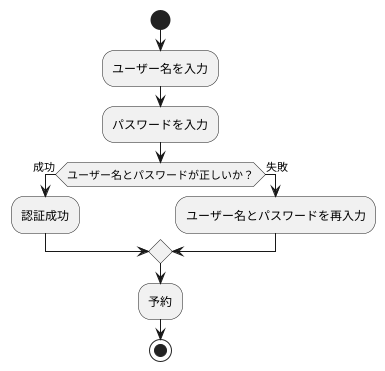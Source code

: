 @startuml パスワード
start
:ユーザー名を入力;
:パスワードを入力;
if (ユーザー名とパスワードが正しいか？) then (成功)
:認証成功;
else (失敗)
:ユーザー名とパスワードを再入力;
endif
:予約;
stop
@enduml